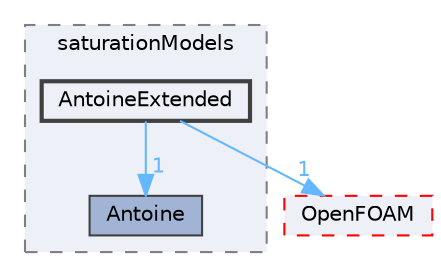 digraph "src/phaseSystemModels/reactingEuler/saturationModels/AntoineExtended"
{
 // LATEX_PDF_SIZE
  bgcolor="transparent";
  edge [fontname=Helvetica,fontsize=10,labelfontname=Helvetica,labelfontsize=10];
  node [fontname=Helvetica,fontsize=10,shape=box,height=0.2,width=0.4];
  compound=true
  subgraph clusterdir_0a821bd01650f974c2b9a25b952bd325 {
    graph [ bgcolor="#edf0f7", pencolor="grey50", label="saturationModels", fontname=Helvetica,fontsize=10 style="filled,dashed", URL="dir_0a821bd01650f974c2b9a25b952bd325.html",tooltip=""]
  dir_046f7e8629c6db452d4168134a4a9947 [label="Antoine", fillcolor="#a2b4d6", color="grey25", style="filled", URL="dir_046f7e8629c6db452d4168134a4a9947.html",tooltip=""];
  dir_3a4b2690bd44f0bca1d983b6d11b3768 [label="AntoineExtended", fillcolor="#edf0f7", color="grey25", style="filled,bold", URL="dir_3a4b2690bd44f0bca1d983b6d11b3768.html",tooltip=""];
  }
  dir_c5473ff19b20e6ec4dfe5c310b3778a8 [label="OpenFOAM", fillcolor="#edf0f7", color="red", style="filled,dashed", URL="dir_c5473ff19b20e6ec4dfe5c310b3778a8.html",tooltip=""];
  dir_3a4b2690bd44f0bca1d983b6d11b3768->dir_046f7e8629c6db452d4168134a4a9947 [headlabel="1", labeldistance=1.5 headhref="dir_000112_000111.html" href="dir_000112_000111.html" color="steelblue1" fontcolor="steelblue1"];
  dir_3a4b2690bd44f0bca1d983b6d11b3768->dir_c5473ff19b20e6ec4dfe5c310b3778a8 [headlabel="1", labeldistance=1.5 headhref="dir_000112_002695.html" href="dir_000112_002695.html" color="steelblue1" fontcolor="steelblue1"];
}
